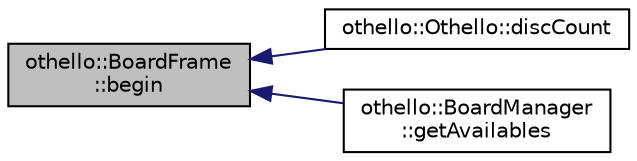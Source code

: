 digraph "othello::BoardFrame::begin"
{
  edge [fontname="Helvetica",fontsize="10",labelfontname="Helvetica",labelfontsize="10"];
  node [fontname="Helvetica",fontsize="10",shape=record];
  rankdir="LR";
  Node1 [label="othello::BoardFrame\l::begin",height=0.2,width=0.4,color="black", fillcolor="grey75", style="filled", fontcolor="black"];
  Node1 -> Node2 [dir="back",color="midnightblue",fontsize="10",style="solid",fontname="Helvetica"];
  Node2 [label="othello::Othello::discCount",height=0.2,width=0.4,color="black", fillcolor="white", style="filled",URL="$d3/d01/classothello_1_1_othello.html#a07462c22f2b67d5156c4cc4ad749e46b"];
  Node1 -> Node3 [dir="back",color="midnightblue",fontsize="10",style="solid",fontname="Helvetica"];
  Node3 [label="othello::BoardManager\l::getAvailables",height=0.2,width=0.4,color="black", fillcolor="white", style="filled",URL="$df/d71/classothello_1_1_board_manager.html#a44b2a337ef3e25e00201166b9c524b5c"];
}
